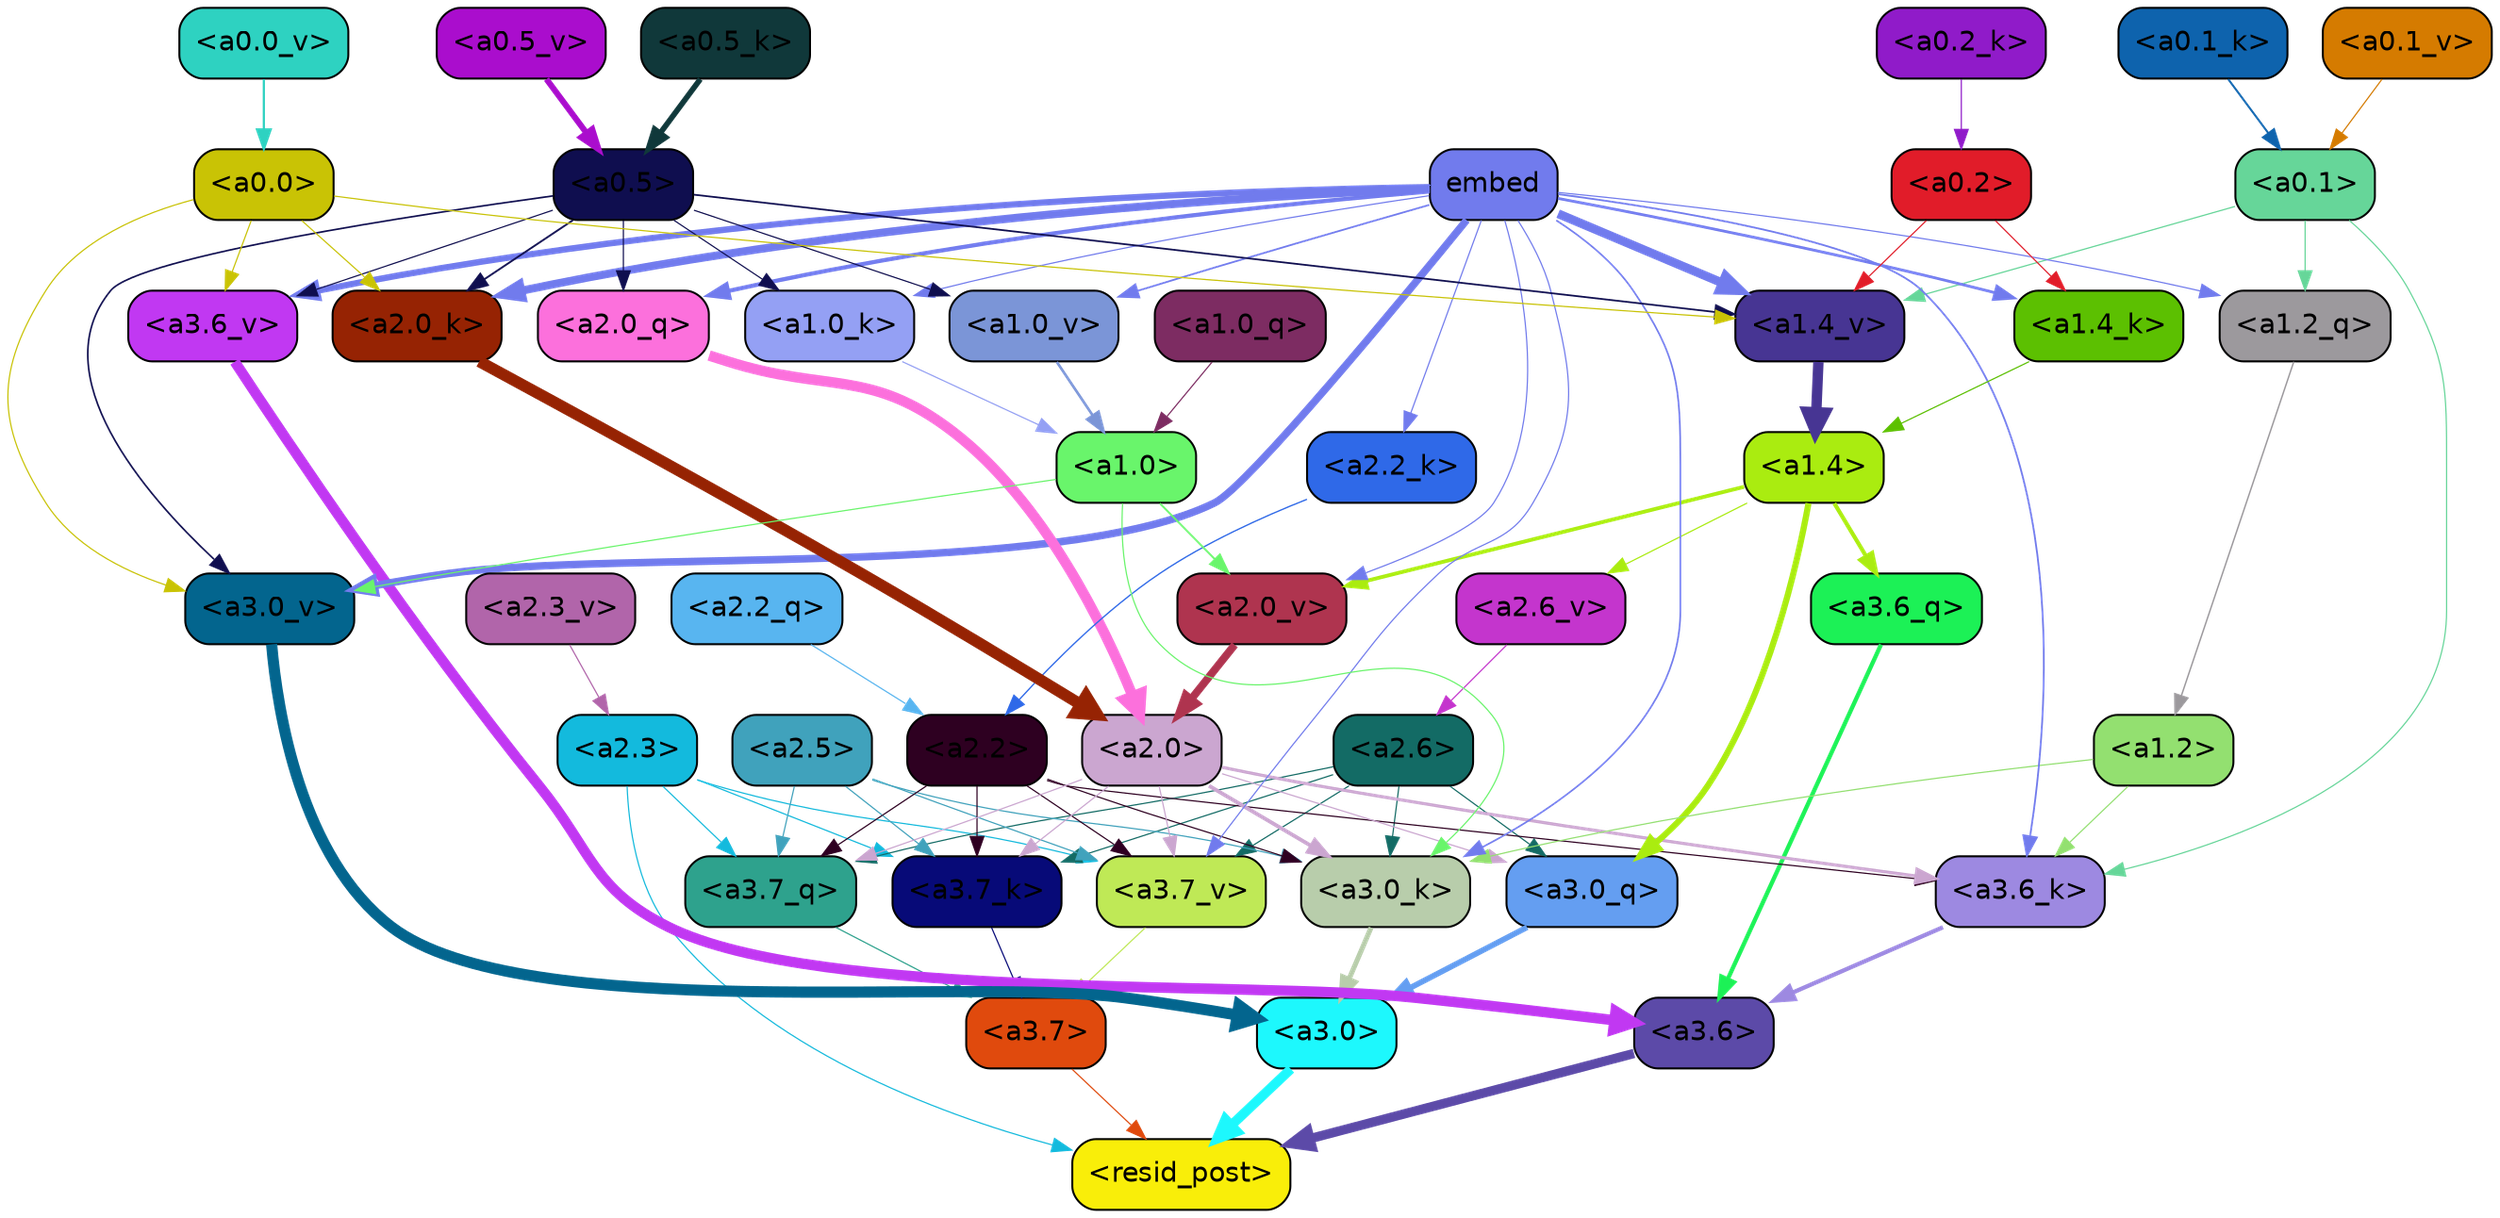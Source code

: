 strict digraph "" {
	graph [bgcolor=transparent,
		layout=dot,
		overlap=false,
		splines=true
	];
	"<a3.7>"	[color=black,
		fillcolor="#e04a0d",
		fontname=Helvetica,
		shape=box,
		style="filled, rounded"];
	"<resid_post>"	[color=black,
		fillcolor="#f9ee09",
		fontname=Helvetica,
		shape=box,
		style="filled, rounded"];
	"<a3.7>" -> "<resid_post>"	[color="#e04a0d",
		penwidth=0.6];
	"<a3.6>"	[color=black,
		fillcolor="#5c4aa8",
		fontname=Helvetica,
		shape=box,
		style="filled, rounded"];
	"<a3.6>" -> "<resid_post>"	[color="#5c4aa8",
		penwidth=4.751592040061951];
	"<a3.0>"	[color=black,
		fillcolor="#1df8fd",
		fontname=Helvetica,
		shape=box,
		style="filled, rounded"];
	"<a3.0>" -> "<resid_post>"	[color="#1df8fd",
		penwidth=4.904066681861877];
	"<a2.3>"	[color=black,
		fillcolor="#13badd",
		fontname=Helvetica,
		shape=box,
		style="filled, rounded"];
	"<a2.3>" -> "<resid_post>"	[color="#13badd",
		penwidth=0.6];
	"<a3.7_q>"	[color=black,
		fillcolor="#2ea28d",
		fontname=Helvetica,
		shape=box,
		style="filled, rounded"];
	"<a2.3>" -> "<a3.7_q>"	[color="#13badd",
		penwidth=0.6];
	"<a3.7_k>"	[color=black,
		fillcolor="#070a78",
		fontname=Helvetica,
		shape=box,
		style="filled, rounded"];
	"<a2.3>" -> "<a3.7_k>"	[color="#13badd",
		penwidth=0.6069068089127541];
	"<a3.7_v>"	[color=black,
		fillcolor="#bfe956",
		fontname=Helvetica,
		shape=box,
		style="filled, rounded"];
	"<a2.3>" -> "<a3.7_v>"	[color="#13badd",
		penwidth=0.6];
	"<a3.7_q>" -> "<a3.7>"	[color="#2ea28d",
		penwidth=0.6];
	"<a3.6_q>"	[color=black,
		fillcolor="#1cf156",
		fontname=Helvetica,
		shape=box,
		style="filled, rounded"];
	"<a3.6_q>" -> "<a3.6>"	[color="#1cf156",
		penwidth=2.160832464694977];
	"<a3.0_q>"	[color=black,
		fillcolor="#649ef1",
		fontname=Helvetica,
		shape=box,
		style="filled, rounded"];
	"<a3.0_q>" -> "<a3.0>"	[color="#649ef1",
		penwidth=2.870753765106201];
	"<a3.7_k>" -> "<a3.7>"	[color="#070a78",
		penwidth=0.6];
	"<a3.6_k>"	[color=black,
		fillcolor="#9d89e1",
		fontname=Helvetica,
		shape=box,
		style="filled, rounded"];
	"<a3.6_k>" -> "<a3.6>"	[color="#9d89e1",
		penwidth=2.13908451795578];
	"<a3.0_k>"	[color=black,
		fillcolor="#b8cdab",
		fontname=Helvetica,
		shape=box,
		style="filled, rounded"];
	"<a3.0_k>" -> "<a3.0>"	[color="#b8cdab",
		penwidth=2.520303964614868];
	"<a3.7_v>" -> "<a3.7>"	[color="#bfe956",
		penwidth=0.6];
	"<a3.6_v>"	[color=black,
		fillcolor="#c138f2",
		fontname=Helvetica,
		shape=box,
		style="filled, rounded"];
	"<a3.6_v>" -> "<a3.6>"	[color="#c138f2",
		penwidth=5.297133803367615];
	"<a3.0_v>"	[color=black,
		fillcolor="#03658e",
		fontname=Helvetica,
		shape=box,
		style="filled, rounded"];
	"<a3.0_v>" -> "<a3.0>"	[color="#03658e",
		penwidth=5.680712580680847];
	"<a2.6>"	[color=black,
		fillcolor="#136b65",
		fontname=Helvetica,
		shape=box,
		style="filled, rounded"];
	"<a2.6>" -> "<a3.7_q>"	[color="#136b65",
		penwidth=0.6];
	"<a2.6>" -> "<a3.0_q>"	[color="#136b65",
		penwidth=0.6];
	"<a2.6>" -> "<a3.7_k>"	[color="#136b65",
		penwidth=0.6];
	"<a2.6>" -> "<a3.0_k>"	[color="#136b65",
		penwidth=0.6];
	"<a2.6>" -> "<a3.7_v>"	[color="#136b65",
		penwidth=0.6];
	"<a2.5>"	[color=black,
		fillcolor="#40a2bc",
		fontname=Helvetica,
		shape=box,
		style="filled, rounded"];
	"<a2.5>" -> "<a3.7_q>"	[color="#40a2bc",
		penwidth=0.6];
	"<a2.5>" -> "<a3.7_k>"	[color="#40a2bc",
		penwidth=0.6];
	"<a2.5>" -> "<a3.0_k>"	[color="#40a2bc",
		penwidth=0.6];
	"<a2.5>" -> "<a3.7_v>"	[color="#40a2bc",
		penwidth=0.6];
	"<a2.2>"	[color=black,
		fillcolor="#2e0021",
		fontname=Helvetica,
		shape=box,
		style="filled, rounded"];
	"<a2.2>" -> "<a3.7_q>"	[color="#2e0021",
		penwidth=0.6];
	"<a2.2>" -> "<a3.7_k>"	[color="#2e0021",
		penwidth=0.6];
	"<a2.2>" -> "<a3.6_k>"	[color="#2e0021",
		penwidth=0.6];
	"<a2.2>" -> "<a3.0_k>"	[color="#2e0021",
		penwidth=0.6];
	"<a2.2>" -> "<a3.7_v>"	[color="#2e0021",
		penwidth=0.6];
	"<a2.0>"	[color=black,
		fillcolor="#cba6d0",
		fontname=Helvetica,
		shape=box,
		style="filled, rounded"];
	"<a2.0>" -> "<a3.7_q>"	[color="#cba6d0",
		penwidth=0.6];
	"<a2.0>" -> "<a3.0_q>"	[color="#cba6d0",
		penwidth=0.6];
	"<a2.0>" -> "<a3.7_k>"	[color="#cba6d0",
		penwidth=0.6];
	"<a2.0>" -> "<a3.6_k>"	[color="#cba6d0",
		penwidth=1.564806342124939];
	"<a2.0>" -> "<a3.0_k>"	[color="#cba6d0",
		penwidth=1.9353990852832794];
	"<a2.0>" -> "<a3.7_v>"	[color="#cba6d0",
		penwidth=0.6];
	"<a1.4>"	[color=black,
		fillcolor="#aaec10",
		fontname=Helvetica,
		shape=box,
		style="filled, rounded"];
	"<a1.4>" -> "<a3.6_q>"	[color="#aaec10",
		penwidth=2.0727532356977463];
	"<a1.4>" -> "<a3.0_q>"	[color="#aaec10",
		penwidth=3.1279823780059814];
	"<a2.6_v>"	[color=black,
		fillcolor="#c435cd",
		fontname=Helvetica,
		shape=box,
		style="filled, rounded"];
	"<a1.4>" -> "<a2.6_v>"	[color="#aaec10",
		penwidth=0.6];
	"<a2.0_v>"	[color=black,
		fillcolor="#af344f",
		fontname=Helvetica,
		shape=box,
		style="filled, rounded"];
	"<a1.4>" -> "<a2.0_v>"	[color="#aaec10",
		penwidth=1.9170897603034973];
	"<a1.2>"	[color=black,
		fillcolor="#93e070",
		fontname=Helvetica,
		shape=box,
		style="filled, rounded"];
	"<a1.2>" -> "<a3.6_k>"	[color="#93e070",
		penwidth=0.6];
	"<a1.2>" -> "<a3.0_k>"	[color="#93e070",
		penwidth=0.6];
	"<a0.1>"	[color=black,
		fillcolor="#66d699",
		fontname=Helvetica,
		shape=box,
		style="filled, rounded"];
	"<a0.1>" -> "<a3.6_k>"	[color="#66d699",
		penwidth=0.6];
	"<a1.2_q>"	[color=black,
		fillcolor="#9c999d",
		fontname=Helvetica,
		shape=box,
		style="filled, rounded"];
	"<a0.1>" -> "<a1.2_q>"	[color="#66d699",
		penwidth=0.6];
	"<a1.4_v>"	[color=black,
		fillcolor="#473593",
		fontname=Helvetica,
		shape=box,
		style="filled, rounded"];
	"<a0.1>" -> "<a1.4_v>"	[color="#66d699",
		penwidth=0.6202214732766151];
	embed	[color=black,
		fillcolor="#717bed",
		fontname=Helvetica,
		shape=box,
		style="filled, rounded"];
	embed -> "<a3.6_k>"	[color="#717bed",
		penwidth=0.8915999233722687];
	embed -> "<a3.0_k>"	[color="#717bed",
		penwidth=0.832088902592659];
	embed -> "<a3.7_v>"	[color="#717bed",
		penwidth=0.6];
	embed -> "<a3.6_v>"	[color="#717bed",
		penwidth=3.1840110421180725];
	embed -> "<a3.0_v>"	[color="#717bed",
		penwidth=3.8132747188210487];
	"<a2.0_q>"	[color=black,
		fillcolor="#fc70dc",
		fontname=Helvetica,
		shape=box,
		style="filled, rounded"];
	embed -> "<a2.0_q>"	[color="#717bed",
		penwidth=2.084651827812195];
	"<a2.2_k>"	[color=black,
		fillcolor="#2f69e8",
		fontname=Helvetica,
		shape=box,
		style="filled, rounded"];
	embed -> "<a2.2_k>"	[color="#717bed",
		penwidth=0.6];
	"<a2.0_k>"	[color=black,
		fillcolor="#962303",
		fontname=Helvetica,
		shape=box,
		style="filled, rounded"];
	embed -> "<a2.0_k>"	[color="#717bed",
		penwidth=4.084526404738426];
	embed -> "<a2.0_v>"	[color="#717bed",
		penwidth=0.6];
	embed -> "<a1.2_q>"	[color="#717bed",
		penwidth=0.6];
	"<a1.4_k>"	[color=black,
		fillcolor="#5cc001",
		fontname=Helvetica,
		shape=box,
		style="filled, rounded"];
	embed -> "<a1.4_k>"	[color="#717bed",
		penwidth=1.3912410736083984];
	"<a1.0_k>"	[color=black,
		fillcolor="#94a0f4",
		fontname=Helvetica,
		shape=box,
		style="filled, rounded"];
	embed -> "<a1.0_k>"	[color="#717bed",
		penwidth=0.6];
	embed -> "<a1.4_v>"	[color="#717bed",
		penwidth=4.4888065457344055];
	"<a1.0_v>"	[color=black,
		fillcolor="#7b95d7",
		fontname=Helvetica,
		shape=box,
		style="filled, rounded"];
	embed -> "<a1.0_v>"	[color="#717bed",
		penwidth=0.8796700537204742];
	"<a1.0>"	[color=black,
		fillcolor="#69f56b",
		fontname=Helvetica,
		shape=box,
		style="filled, rounded"];
	"<a1.0>" -> "<a3.0_k>"	[color="#69f56b",
		penwidth=0.6];
	"<a1.0>" -> "<a3.0_v>"	[color="#69f56b",
		penwidth=0.6];
	"<a1.0>" -> "<a2.0_v>"	[color="#69f56b",
		penwidth=0.9450988052412868];
	"<a0.5>"	[color=black,
		fillcolor="#0f0e4f",
		fontname=Helvetica,
		shape=box,
		style="filled, rounded"];
	"<a0.5>" -> "<a3.6_v>"	[color="#0f0e4f",
		penwidth=0.6];
	"<a0.5>" -> "<a3.0_v>"	[color="#0f0e4f",
		penwidth=0.8331108838319778];
	"<a0.5>" -> "<a2.0_q>"	[color="#0f0e4f",
		penwidth=0.6];
	"<a0.5>" -> "<a2.0_k>"	[color="#0f0e4f",
		penwidth=0.9412797391414642];
	"<a0.5>" -> "<a1.0_k>"	[color="#0f0e4f",
		penwidth=0.6];
	"<a0.5>" -> "<a1.4_v>"	[color="#0f0e4f",
		penwidth=0.8757842034101486];
	"<a0.5>" -> "<a1.0_v>"	[color="#0f0e4f",
		penwidth=0.6];
	"<a0.0>"	[color=black,
		fillcolor="#c9c305",
		fontname=Helvetica,
		shape=box,
		style="filled, rounded"];
	"<a0.0>" -> "<a3.6_v>"	[color="#c9c305",
		penwidth=0.6];
	"<a0.0>" -> "<a3.0_v>"	[color="#c9c305",
		penwidth=0.6];
	"<a0.0>" -> "<a2.0_k>"	[color="#c9c305",
		penwidth=0.6];
	"<a0.0>" -> "<a1.4_v>"	[color="#c9c305",
		penwidth=0.6];
	"<a2.2_q>"	[color=black,
		fillcolor="#58b5f0",
		fontname=Helvetica,
		shape=box,
		style="filled, rounded"];
	"<a2.2_q>" -> "<a2.2>"	[color="#58b5f0",
		penwidth=0.6];
	"<a2.0_q>" -> "<a2.0>"	[color="#fc70dc",
		penwidth=5.29856276512146];
	"<a2.2_k>" -> "<a2.2>"	[color="#2f69e8",
		penwidth=0.6722683310508728];
	"<a2.0_k>" -> "<a2.0>"	[color="#962303",
		penwidth=5.859246134757996];
	"<a2.6_v>" -> "<a2.6>"	[color="#c435cd",
		penwidth=0.6];
	"<a2.3_v>"	[color=black,
		fillcolor="#b165aa",
		fontname=Helvetica,
		shape=box,
		style="filled, rounded"];
	"<a2.3_v>" -> "<a2.3>"	[color="#b165aa",
		penwidth=0.6];
	"<a2.0_v>" -> "<a2.0>"	[color="#af344f",
		penwidth=3.9621697664260864];
	"<a1.2_q>" -> "<a1.2>"	[color="#9c999d",
		penwidth=0.7185482024215162];
	"<a1.0_q>"	[color=black,
		fillcolor="#7d2c62",
		fontname=Helvetica,
		shape=box,
		style="filled, rounded"];
	"<a1.0_q>" -> "<a1.0>"	[color="#7d2c62",
		penwidth=0.6];
	"<a1.4_k>" -> "<a1.4>"	[color="#5cc001",
		penwidth=0.6];
	"<a1.0_k>" -> "<a1.0>"	[color="#94a0f4",
		penwidth=0.6];
	"<a1.4_v>" -> "<a1.4>"	[color="#473593",
		penwidth=5.280138969421387];
	"<a1.0_v>" -> "<a1.0>"	[color="#7b95d7",
		penwidth=1.318962275981903];
	"<a0.2>"	[color=black,
		fillcolor="#e11c29",
		fontname=Helvetica,
		shape=box,
		style="filled, rounded"];
	"<a0.2>" -> "<a1.4_k>"	[color="#e11c29",
		penwidth=0.6];
	"<a0.2>" -> "<a1.4_v>"	[color="#e11c29",
		penwidth=0.6];
	"<a0.5_k>"	[color=black,
		fillcolor="#10383a",
		fontname=Helvetica,
		shape=box,
		style="filled, rounded"];
	"<a0.5_k>" -> "<a0.5>"	[color="#10383a",
		penwidth=2.833264708518982];
	"<a0.2_k>"	[color=black,
		fillcolor="#901bc9",
		fontname=Helvetica,
		shape=box,
		style="filled, rounded"];
	"<a0.2_k>" -> "<a0.2>"	[color="#901bc9",
		penwidth=0.6];
	"<a0.1_k>"	[color=black,
		fillcolor="#0e63ad",
		fontname=Helvetica,
		shape=box,
		style="filled, rounded"];
	"<a0.1_k>" -> "<a0.1>"	[color="#0e63ad",
		penwidth=1.0085628032684326];
	"<a0.5_v>"	[color=black,
		fillcolor="#aa0dcd",
		fontname=Helvetica,
		shape=box,
		style="filled, rounded"];
	"<a0.5_v>" -> "<a0.5>"	[color="#aa0dcd",
		penwidth=3.0403636693954468];
	"<a0.1_v>"	[color=black,
		fillcolor="#d57b00",
		fontname=Helvetica,
		shape=box,
		style="filled, rounded"];
	"<a0.1_v>" -> "<a0.1>"	[color="#d57b00",
		penwidth=0.6];
	"<a0.0_v>"	[color=black,
		fillcolor="#2ed2c1",
		fontname=Helvetica,
		shape=box,
		style="filled, rounded"];
	"<a0.0_v>" -> "<a0.0>"	[color="#2ed2c1",
		penwidth=1.1078208088874817];
}
